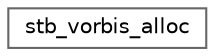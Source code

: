 digraph "Graphical Class Hierarchy"
{
 // LATEX_PDF_SIZE
  bgcolor="transparent";
  edge [fontname=Helvetica,fontsize=10,labelfontname=Helvetica,labelfontsize=10];
  node [fontname=Helvetica,fontsize=10,shape=box,height=0.2,width=0.4];
  rankdir="LR";
  Node0 [id="Node000000",label="stb_vorbis_alloc",height=0.2,width=0.4,color="grey40", fillcolor="white", style="filled",URL="$structstb__vorbis__alloc.html",tooltip=" "];
}
